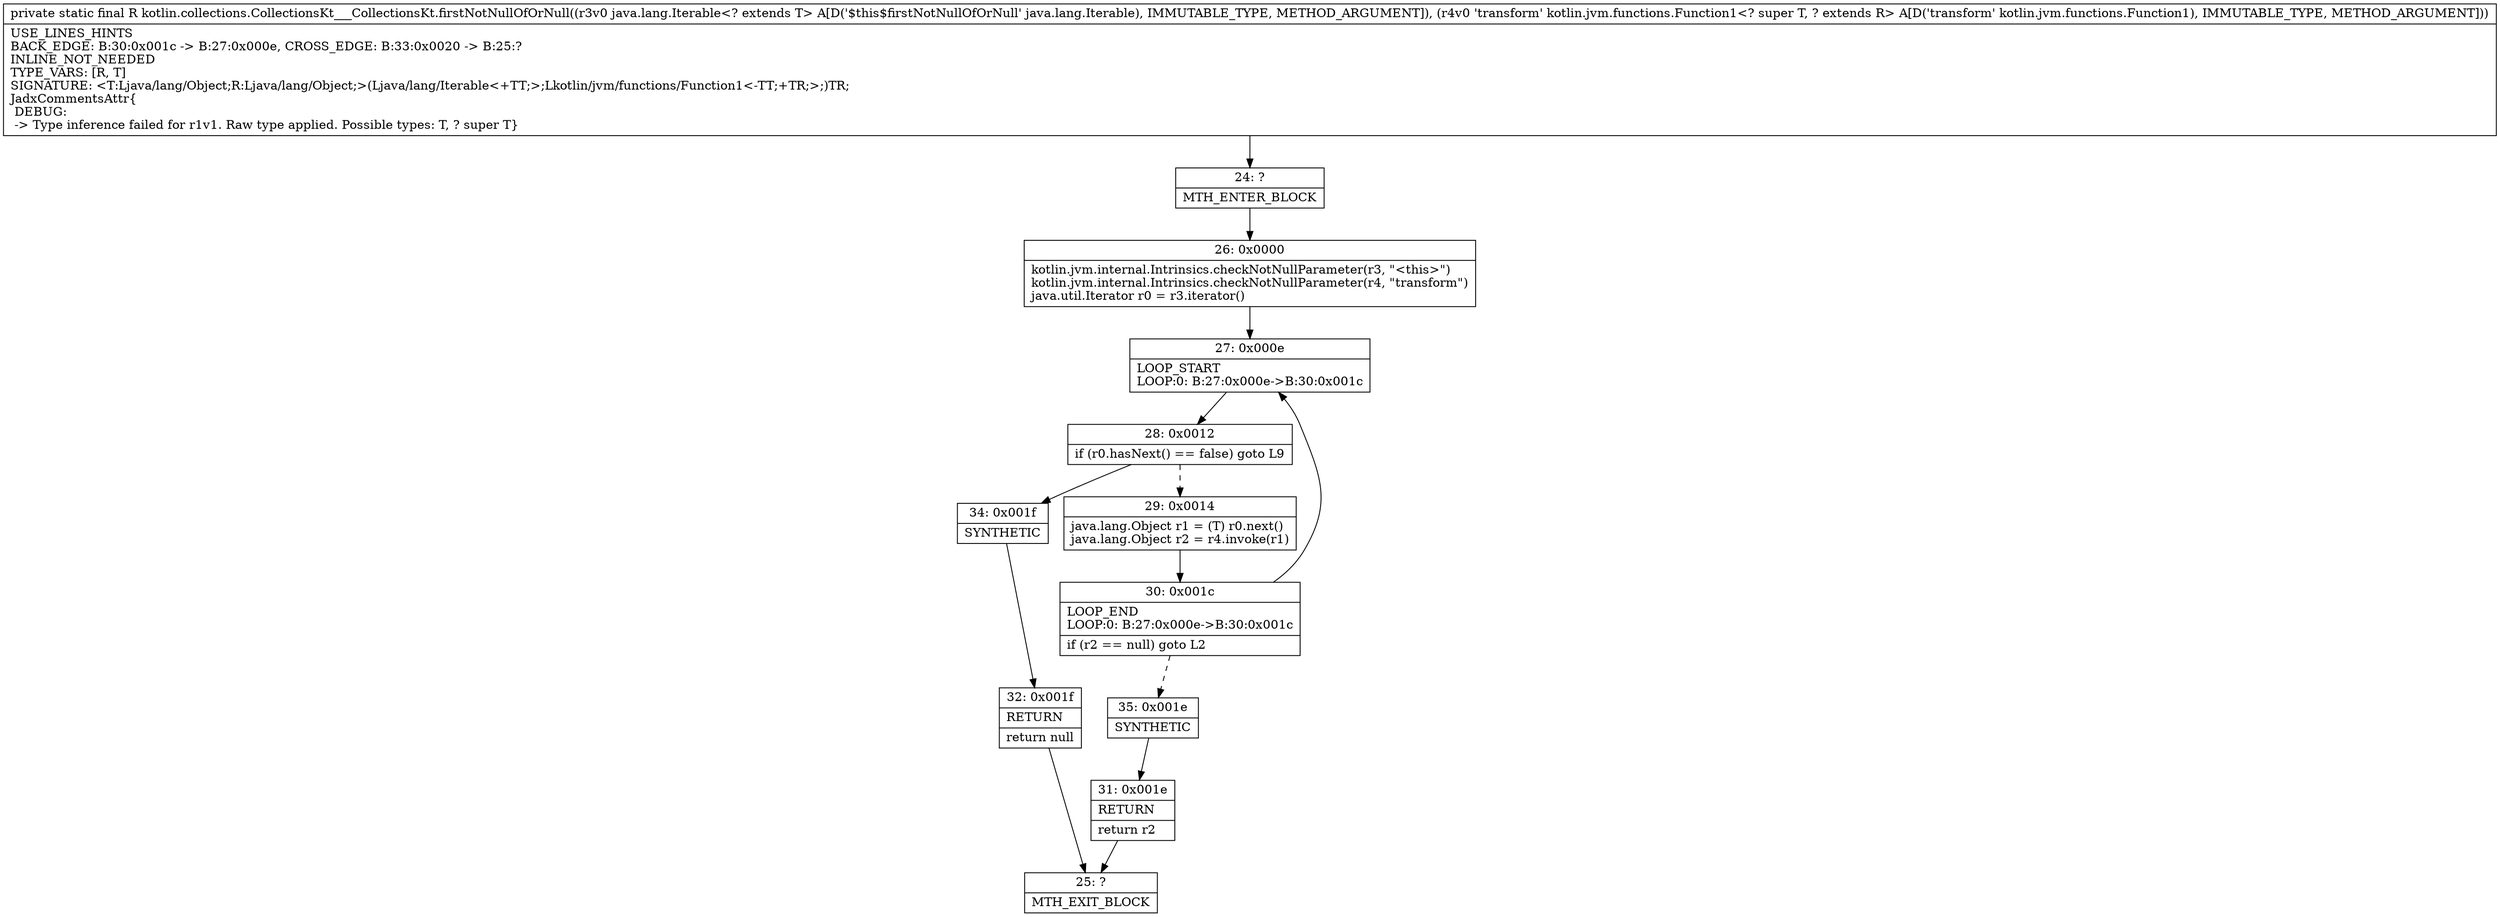 digraph "CFG forkotlin.collections.CollectionsKt___CollectionsKt.firstNotNullOfOrNull(Ljava\/lang\/Iterable;Lkotlin\/jvm\/functions\/Function1;)Ljava\/lang\/Object;" {
Node_24 [shape=record,label="{24\:\ ?|MTH_ENTER_BLOCK\l}"];
Node_26 [shape=record,label="{26\:\ 0x0000|kotlin.jvm.internal.Intrinsics.checkNotNullParameter(r3, \"\<this\>\")\lkotlin.jvm.internal.Intrinsics.checkNotNullParameter(r4, \"transform\")\ljava.util.Iterator r0 = r3.iterator()\l}"];
Node_27 [shape=record,label="{27\:\ 0x000e|LOOP_START\lLOOP:0: B:27:0x000e\-\>B:30:0x001c\l}"];
Node_28 [shape=record,label="{28\:\ 0x0012|if (r0.hasNext() == false) goto L9\l}"];
Node_29 [shape=record,label="{29\:\ 0x0014|java.lang.Object r1 = (T) r0.next()\ljava.lang.Object r2 = r4.invoke(r1)\l}"];
Node_30 [shape=record,label="{30\:\ 0x001c|LOOP_END\lLOOP:0: B:27:0x000e\-\>B:30:0x001c\l|if (r2 == null) goto L2\l}"];
Node_35 [shape=record,label="{35\:\ 0x001e|SYNTHETIC\l}"];
Node_31 [shape=record,label="{31\:\ 0x001e|RETURN\l|return r2\l}"];
Node_25 [shape=record,label="{25\:\ ?|MTH_EXIT_BLOCK\l}"];
Node_34 [shape=record,label="{34\:\ 0x001f|SYNTHETIC\l}"];
Node_32 [shape=record,label="{32\:\ 0x001f|RETURN\l|return null\l}"];
MethodNode[shape=record,label="{private static final R kotlin.collections.CollectionsKt___CollectionsKt.firstNotNullOfOrNull((r3v0 java.lang.Iterable\<? extends T\> A[D('$this$firstNotNullOfOrNull' java.lang.Iterable), IMMUTABLE_TYPE, METHOD_ARGUMENT]), (r4v0 'transform' kotlin.jvm.functions.Function1\<? super T, ? extends R\> A[D('transform' kotlin.jvm.functions.Function1), IMMUTABLE_TYPE, METHOD_ARGUMENT]))  | USE_LINES_HINTS\lBACK_EDGE: B:30:0x001c \-\> B:27:0x000e, CROSS_EDGE: B:33:0x0020 \-\> B:25:?\lINLINE_NOT_NEEDED\lTYPE_VARS: [R, T]\lSIGNATURE: \<T:Ljava\/lang\/Object;R:Ljava\/lang\/Object;\>(Ljava\/lang\/Iterable\<+TT;\>;Lkotlin\/jvm\/functions\/Function1\<\-TT;+TR;\>;)TR;\lJadxCommentsAttr\{\l DEBUG: \l \-\> Type inference failed for r1v1. Raw type applied. Possible types: T, ? super T\}\l}"];
MethodNode -> Node_24;Node_24 -> Node_26;
Node_26 -> Node_27;
Node_27 -> Node_28;
Node_28 -> Node_29[style=dashed];
Node_28 -> Node_34;
Node_29 -> Node_30;
Node_30 -> Node_27;
Node_30 -> Node_35[style=dashed];
Node_35 -> Node_31;
Node_31 -> Node_25;
Node_34 -> Node_32;
Node_32 -> Node_25;
}

